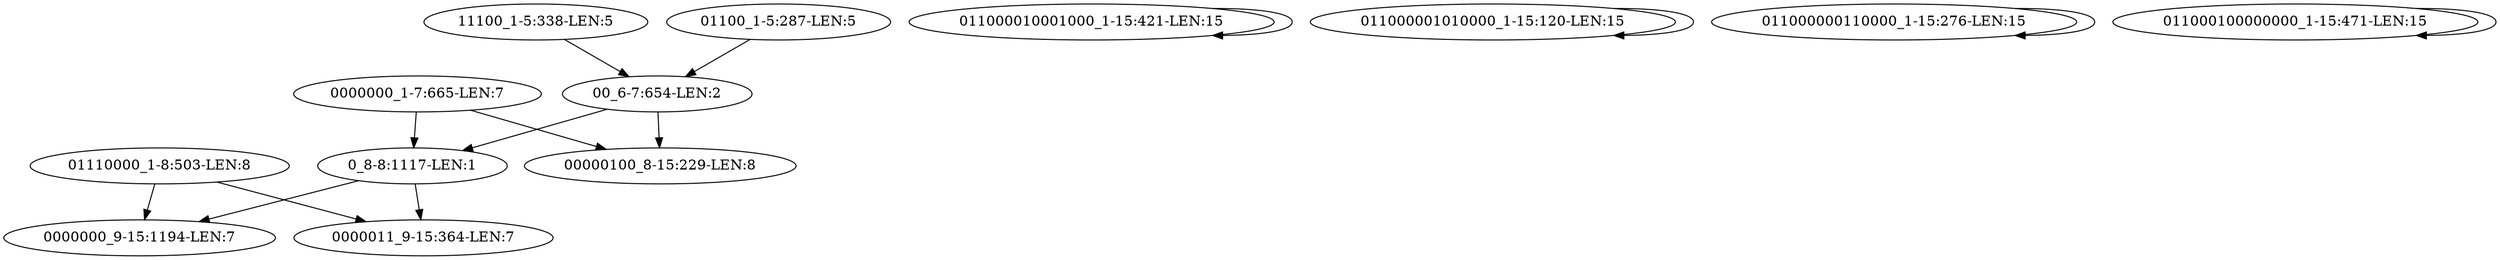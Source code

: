 digraph G {
    "0_8-8:1117-LEN:1" -> "0000000_9-15:1194-LEN:7";
    "0_8-8:1117-LEN:1" -> "0000011_9-15:364-LEN:7";
    "011000010001000_1-15:421-LEN:15" -> "011000010001000_1-15:421-LEN:15";
    "0000000_1-7:665-LEN:7" -> "0_8-8:1117-LEN:1";
    "0000000_1-7:665-LEN:7" -> "00000100_8-15:229-LEN:8";
    "01110000_1-8:503-LEN:8" -> "0000000_9-15:1194-LEN:7";
    "01110000_1-8:503-LEN:8" -> "0000011_9-15:364-LEN:7";
    "011000001010000_1-15:120-LEN:15" -> "011000001010000_1-15:120-LEN:15";
    "011000000110000_1-15:276-LEN:15" -> "011000000110000_1-15:276-LEN:15";
    "11100_1-5:338-LEN:5" -> "00_6-7:654-LEN:2";
    "011000100000000_1-15:471-LEN:15" -> "011000100000000_1-15:471-LEN:15";
    "00_6-7:654-LEN:2" -> "0_8-8:1117-LEN:1";
    "00_6-7:654-LEN:2" -> "00000100_8-15:229-LEN:8";
    "01100_1-5:287-LEN:5" -> "00_6-7:654-LEN:2";
}

